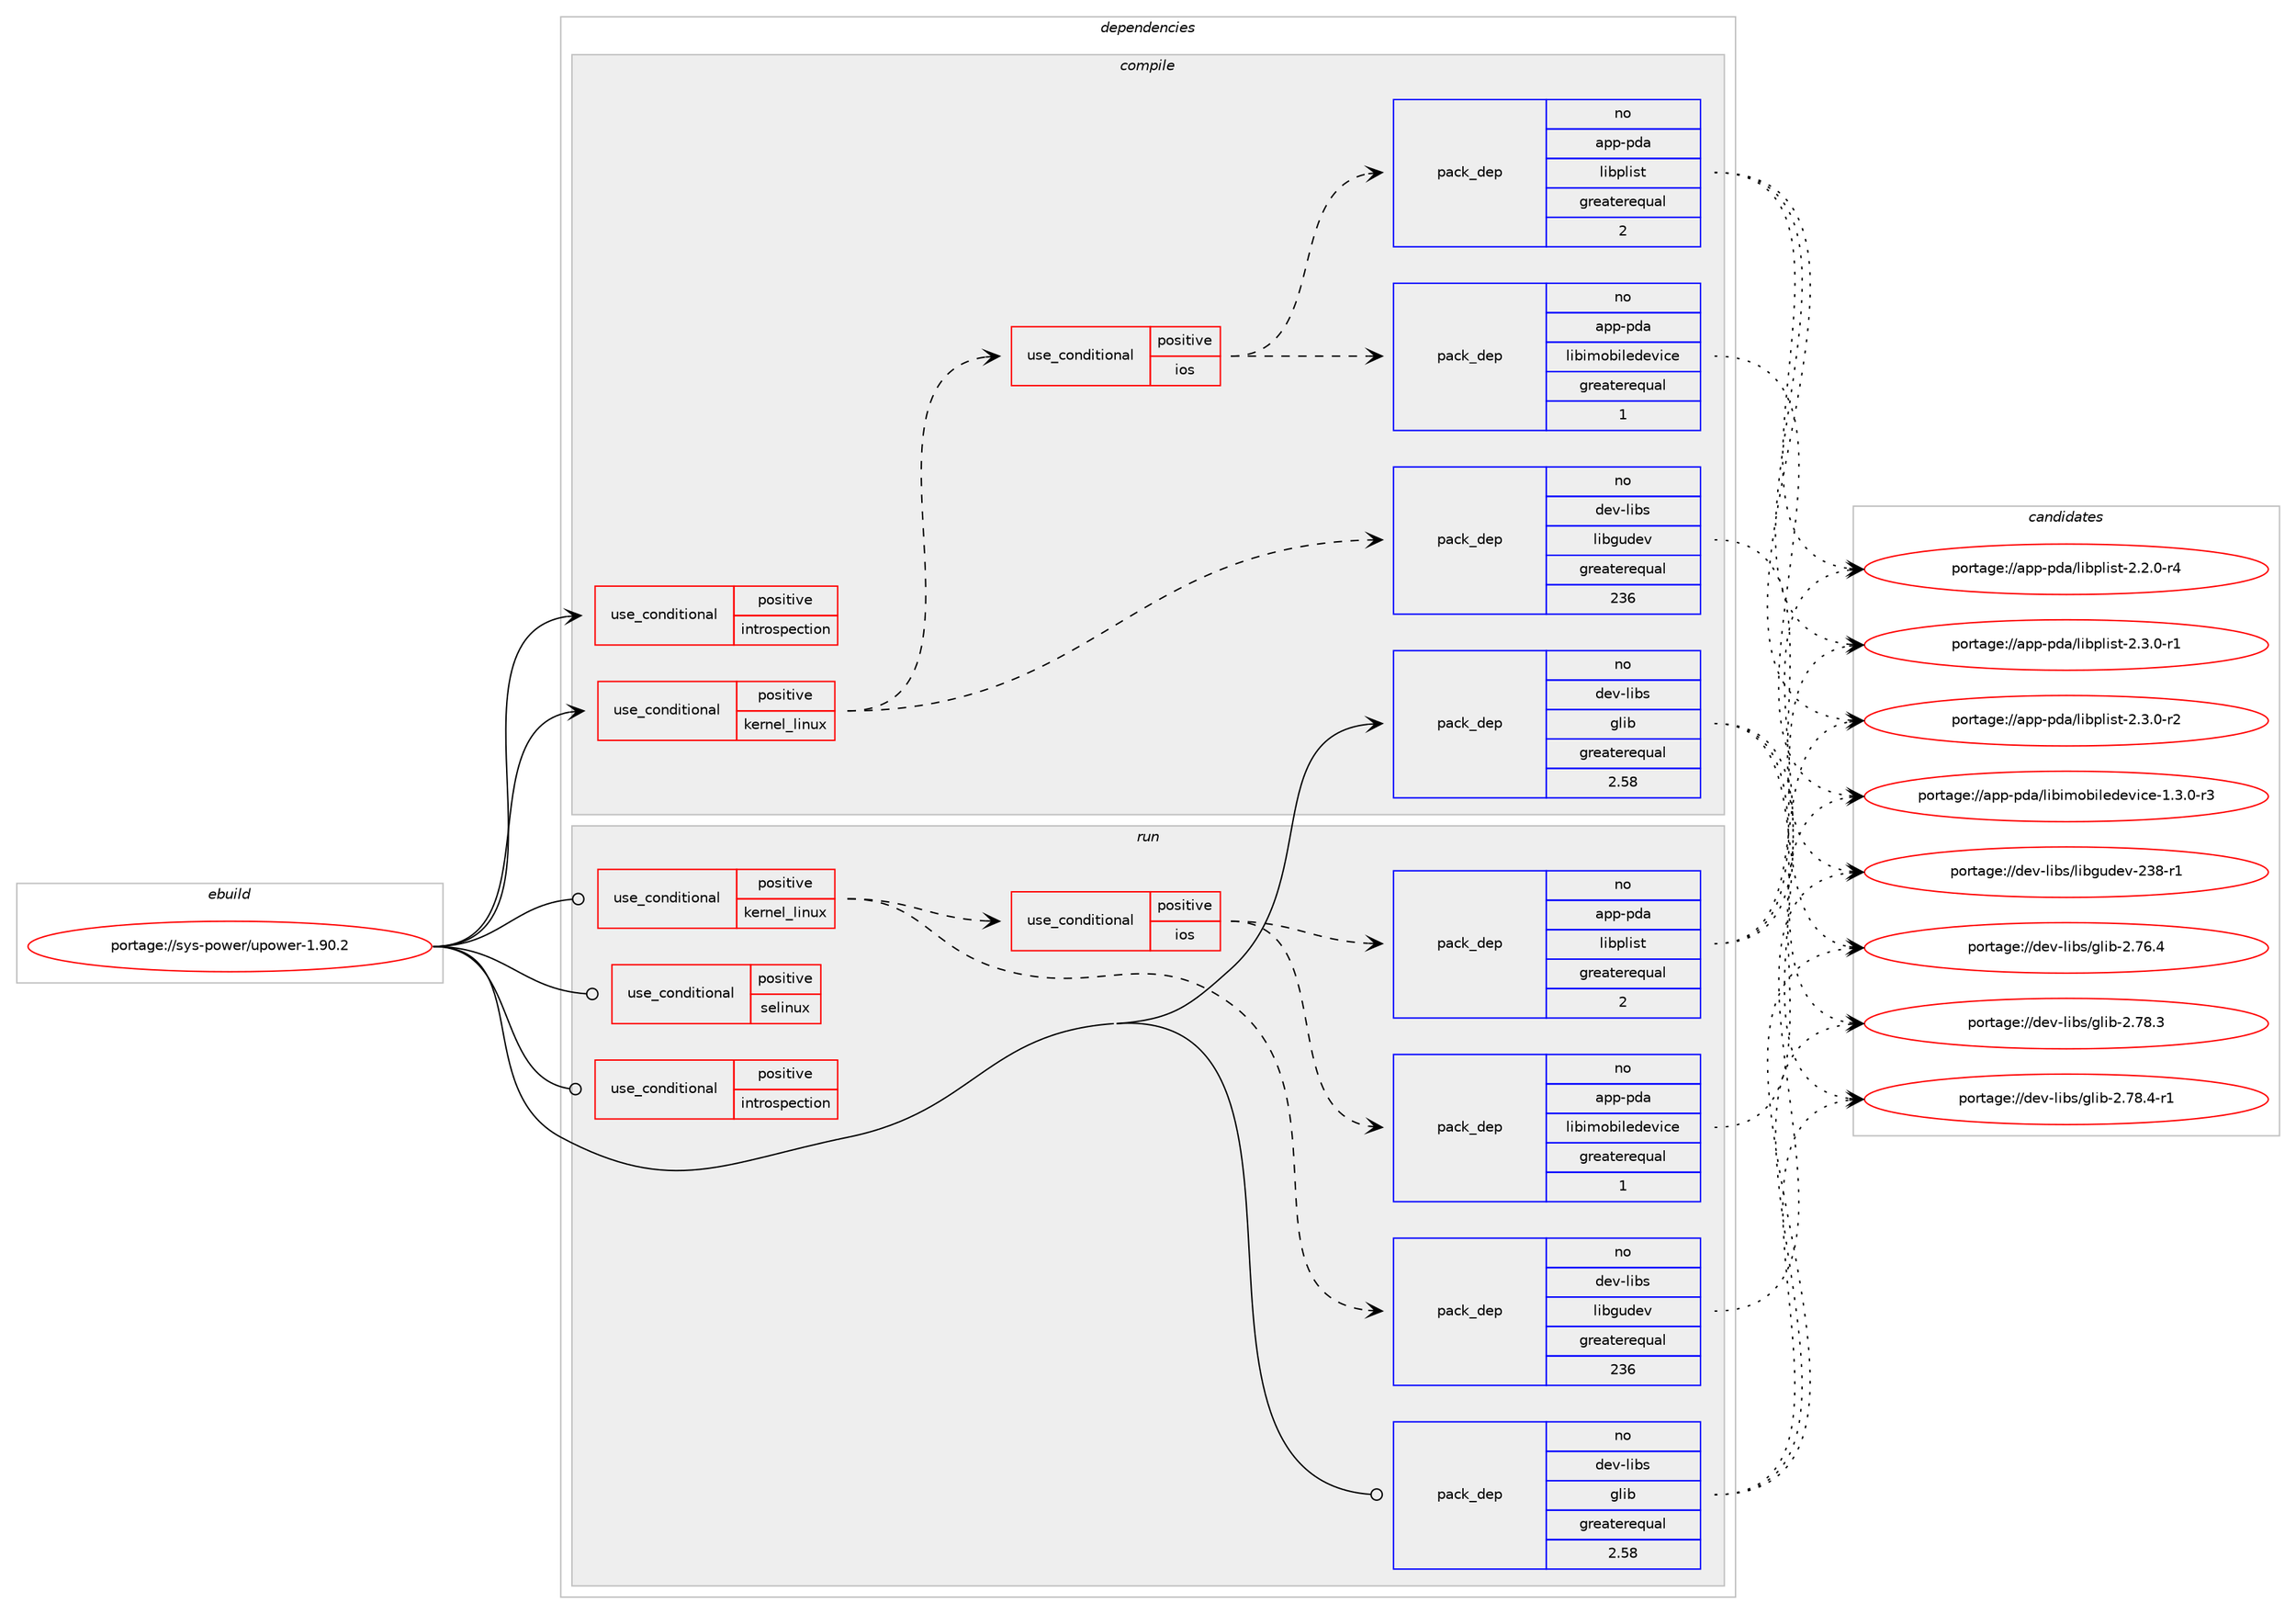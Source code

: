 digraph prolog {

# *************
# Graph options
# *************

newrank=true;
concentrate=true;
compound=true;
graph [rankdir=LR,fontname=Helvetica,fontsize=10,ranksep=1.5];#, ranksep=2.5, nodesep=0.2];
edge  [arrowhead=vee];
node  [fontname=Helvetica,fontsize=10];

# **********
# The ebuild
# **********

subgraph cluster_leftcol {
color=gray;
rank=same;
label=<<i>ebuild</i>>;
id [label="portage://sys-power/upower-1.90.2", color=red, width=4, href="../sys-power/upower-1.90.2.svg"];
}

# ****************
# The dependencies
# ****************

subgraph cluster_midcol {
color=gray;
label=<<i>dependencies</i>>;
subgraph cluster_compile {
fillcolor="#eeeeee";
style=filled;
label=<<i>compile</i>>;
subgraph cond16341 {
dependency24427 [label=<<TABLE BORDER="0" CELLBORDER="1" CELLSPACING="0" CELLPADDING="4"><TR><TD ROWSPAN="3" CELLPADDING="10">use_conditional</TD></TR><TR><TD>positive</TD></TR><TR><TD>introspection</TD></TR></TABLE>>, shape=none, color=red];
# *** BEGIN UNKNOWN DEPENDENCY TYPE (TODO) ***
# dependency24427 -> package_dependency(portage://sys-power/upower-1.90.2,install,no,dev-libs,gobject-introspection,none,[,,],any_same_slot,[])
# *** END UNKNOWN DEPENDENCY TYPE (TODO) ***

}
id:e -> dependency24427:w [weight=20,style="solid",arrowhead="vee"];
subgraph cond16342 {
dependency24428 [label=<<TABLE BORDER="0" CELLBORDER="1" CELLSPACING="0" CELLPADDING="4"><TR><TD ROWSPAN="3" CELLPADDING="10">use_conditional</TD></TR><TR><TD>positive</TD></TR><TR><TD>kernel_linux</TD></TR></TABLE>>, shape=none, color=red];
subgraph pack7870 {
dependency24429 [label=<<TABLE BORDER="0" CELLBORDER="1" CELLSPACING="0" CELLPADDING="4" WIDTH="220"><TR><TD ROWSPAN="6" CELLPADDING="30">pack_dep</TD></TR><TR><TD WIDTH="110">no</TD></TR><TR><TD>dev-libs</TD></TR><TR><TD>libgudev</TD></TR><TR><TD>greaterequal</TD></TR><TR><TD>236</TD></TR></TABLE>>, shape=none, color=blue];
}
dependency24428:e -> dependency24429:w [weight=20,style="dashed",arrowhead="vee"];
# *** BEGIN UNKNOWN DEPENDENCY TYPE (TODO) ***
# dependency24428 -> package_dependency(portage://sys-power/upower-1.90.2,install,no,virtual,udev,none,[,,],[],[])
# *** END UNKNOWN DEPENDENCY TYPE (TODO) ***

subgraph cond16343 {
dependency24430 [label=<<TABLE BORDER="0" CELLBORDER="1" CELLSPACING="0" CELLPADDING="4"><TR><TD ROWSPAN="3" CELLPADDING="10">use_conditional</TD></TR><TR><TD>positive</TD></TR><TR><TD>ios</TD></TR></TABLE>>, shape=none, color=red];
subgraph pack7871 {
dependency24431 [label=<<TABLE BORDER="0" CELLBORDER="1" CELLSPACING="0" CELLPADDING="4" WIDTH="220"><TR><TD ROWSPAN="6" CELLPADDING="30">pack_dep</TD></TR><TR><TD WIDTH="110">no</TD></TR><TR><TD>app-pda</TD></TR><TR><TD>libimobiledevice</TD></TR><TR><TD>greaterequal</TD></TR><TR><TD>1</TD></TR></TABLE>>, shape=none, color=blue];
}
dependency24430:e -> dependency24431:w [weight=20,style="dashed",arrowhead="vee"];
subgraph pack7872 {
dependency24432 [label=<<TABLE BORDER="0" CELLBORDER="1" CELLSPACING="0" CELLPADDING="4" WIDTH="220"><TR><TD ROWSPAN="6" CELLPADDING="30">pack_dep</TD></TR><TR><TD WIDTH="110">no</TD></TR><TR><TD>app-pda</TD></TR><TR><TD>libplist</TD></TR><TR><TD>greaterequal</TD></TR><TR><TD>2</TD></TR></TABLE>>, shape=none, color=blue];
}
dependency24430:e -> dependency24432:w [weight=20,style="dashed",arrowhead="vee"];
}
dependency24428:e -> dependency24430:w [weight=20,style="dashed",arrowhead="vee"];
}
id:e -> dependency24428:w [weight=20,style="solid",arrowhead="vee"];
subgraph pack7873 {
dependency24433 [label=<<TABLE BORDER="0" CELLBORDER="1" CELLSPACING="0" CELLPADDING="4" WIDTH="220"><TR><TD ROWSPAN="6" CELLPADDING="30">pack_dep</TD></TR><TR><TD WIDTH="110">no</TD></TR><TR><TD>dev-libs</TD></TR><TR><TD>glib</TD></TR><TR><TD>greaterequal</TD></TR><TR><TD>2.58</TD></TR></TABLE>>, shape=none, color=blue];
}
id:e -> dependency24433:w [weight=20,style="solid",arrowhead="vee"];
# *** BEGIN UNKNOWN DEPENDENCY TYPE (TODO) ***
# id -> package_dependency(portage://sys-power/upower-1.90.2,install,no,sys-apps,dbus,none,[,,],any_same_slot,[])
# *** END UNKNOWN DEPENDENCY TYPE (TODO) ***

}
subgraph cluster_compileandrun {
fillcolor="#eeeeee";
style=filled;
label=<<i>compile and run</i>>;
}
subgraph cluster_run {
fillcolor="#eeeeee";
style=filled;
label=<<i>run</i>>;
subgraph cond16344 {
dependency24434 [label=<<TABLE BORDER="0" CELLBORDER="1" CELLSPACING="0" CELLPADDING="4"><TR><TD ROWSPAN="3" CELLPADDING="10">use_conditional</TD></TR><TR><TD>positive</TD></TR><TR><TD>introspection</TD></TR></TABLE>>, shape=none, color=red];
# *** BEGIN UNKNOWN DEPENDENCY TYPE (TODO) ***
# dependency24434 -> package_dependency(portage://sys-power/upower-1.90.2,run,no,dev-libs,gobject-introspection,none,[,,],any_same_slot,[])
# *** END UNKNOWN DEPENDENCY TYPE (TODO) ***

}
id:e -> dependency24434:w [weight=20,style="solid",arrowhead="odot"];
subgraph cond16345 {
dependency24435 [label=<<TABLE BORDER="0" CELLBORDER="1" CELLSPACING="0" CELLPADDING="4"><TR><TD ROWSPAN="3" CELLPADDING="10">use_conditional</TD></TR><TR><TD>positive</TD></TR><TR><TD>kernel_linux</TD></TR></TABLE>>, shape=none, color=red];
subgraph pack7874 {
dependency24436 [label=<<TABLE BORDER="0" CELLBORDER="1" CELLSPACING="0" CELLPADDING="4" WIDTH="220"><TR><TD ROWSPAN="6" CELLPADDING="30">pack_dep</TD></TR><TR><TD WIDTH="110">no</TD></TR><TR><TD>dev-libs</TD></TR><TR><TD>libgudev</TD></TR><TR><TD>greaterequal</TD></TR><TR><TD>236</TD></TR></TABLE>>, shape=none, color=blue];
}
dependency24435:e -> dependency24436:w [weight=20,style="dashed",arrowhead="vee"];
# *** BEGIN UNKNOWN DEPENDENCY TYPE (TODO) ***
# dependency24435 -> package_dependency(portage://sys-power/upower-1.90.2,run,no,virtual,udev,none,[,,],[],[])
# *** END UNKNOWN DEPENDENCY TYPE (TODO) ***

subgraph cond16346 {
dependency24437 [label=<<TABLE BORDER="0" CELLBORDER="1" CELLSPACING="0" CELLPADDING="4"><TR><TD ROWSPAN="3" CELLPADDING="10">use_conditional</TD></TR><TR><TD>positive</TD></TR><TR><TD>ios</TD></TR></TABLE>>, shape=none, color=red];
subgraph pack7875 {
dependency24438 [label=<<TABLE BORDER="0" CELLBORDER="1" CELLSPACING="0" CELLPADDING="4" WIDTH="220"><TR><TD ROWSPAN="6" CELLPADDING="30">pack_dep</TD></TR><TR><TD WIDTH="110">no</TD></TR><TR><TD>app-pda</TD></TR><TR><TD>libimobiledevice</TD></TR><TR><TD>greaterequal</TD></TR><TR><TD>1</TD></TR></TABLE>>, shape=none, color=blue];
}
dependency24437:e -> dependency24438:w [weight=20,style="dashed",arrowhead="vee"];
subgraph pack7876 {
dependency24439 [label=<<TABLE BORDER="0" CELLBORDER="1" CELLSPACING="0" CELLPADDING="4" WIDTH="220"><TR><TD ROWSPAN="6" CELLPADDING="30">pack_dep</TD></TR><TR><TD WIDTH="110">no</TD></TR><TR><TD>app-pda</TD></TR><TR><TD>libplist</TD></TR><TR><TD>greaterequal</TD></TR><TR><TD>2</TD></TR></TABLE>>, shape=none, color=blue];
}
dependency24437:e -> dependency24439:w [weight=20,style="dashed",arrowhead="vee"];
}
dependency24435:e -> dependency24437:w [weight=20,style="dashed",arrowhead="vee"];
}
id:e -> dependency24435:w [weight=20,style="solid",arrowhead="odot"];
subgraph cond16347 {
dependency24440 [label=<<TABLE BORDER="0" CELLBORDER="1" CELLSPACING="0" CELLPADDING="4"><TR><TD ROWSPAN="3" CELLPADDING="10">use_conditional</TD></TR><TR><TD>positive</TD></TR><TR><TD>selinux</TD></TR></TABLE>>, shape=none, color=red];
# *** BEGIN UNKNOWN DEPENDENCY TYPE (TODO) ***
# dependency24440 -> package_dependency(portage://sys-power/upower-1.90.2,run,no,sec-policy,selinux-devicekit,none,[,,],[],[])
# *** END UNKNOWN DEPENDENCY TYPE (TODO) ***

}
id:e -> dependency24440:w [weight=20,style="solid",arrowhead="odot"];
subgraph pack7877 {
dependency24441 [label=<<TABLE BORDER="0" CELLBORDER="1" CELLSPACING="0" CELLPADDING="4" WIDTH="220"><TR><TD ROWSPAN="6" CELLPADDING="30">pack_dep</TD></TR><TR><TD WIDTH="110">no</TD></TR><TR><TD>dev-libs</TD></TR><TR><TD>glib</TD></TR><TR><TD>greaterequal</TD></TR><TR><TD>2.58</TD></TR></TABLE>>, shape=none, color=blue];
}
id:e -> dependency24441:w [weight=20,style="solid",arrowhead="odot"];
# *** BEGIN UNKNOWN DEPENDENCY TYPE (TODO) ***
# id -> package_dependency(portage://sys-power/upower-1.90.2,run,no,sys-apps,dbus,none,[,,],any_same_slot,[])
# *** END UNKNOWN DEPENDENCY TYPE (TODO) ***

}
}

# **************
# The candidates
# **************

subgraph cluster_choices {
rank=same;
color=gray;
label=<<i>candidates</i>>;

subgraph choice7870 {
color=black;
nodesep=1;
choice10010111845108105981154710810598103117100101118455051564511449 [label="portage://dev-libs/libgudev-238-r1", color=red, width=4,href="../dev-libs/libgudev-238-r1.svg"];
dependency24429:e -> choice10010111845108105981154710810598103117100101118455051564511449:w [style=dotted,weight="100"];
}
subgraph choice7871 {
color=black;
nodesep=1;
choice971121124511210097471081059810510911198105108101100101118105991014549465146484511451 [label="portage://app-pda/libimobiledevice-1.3.0-r3", color=red, width=4,href="../app-pda/libimobiledevice-1.3.0-r3.svg"];
dependency24431:e -> choice971121124511210097471081059810510911198105108101100101118105991014549465146484511451:w [style=dotted,weight="100"];
}
subgraph choice7872 {
color=black;
nodesep=1;
choice97112112451121009747108105981121081051151164550465046484511452 [label="portage://app-pda/libplist-2.2.0-r4", color=red, width=4,href="../app-pda/libplist-2.2.0-r4.svg"];
choice97112112451121009747108105981121081051151164550465146484511449 [label="portage://app-pda/libplist-2.3.0-r1", color=red, width=4,href="../app-pda/libplist-2.3.0-r1.svg"];
choice97112112451121009747108105981121081051151164550465146484511450 [label="portage://app-pda/libplist-2.3.0-r2", color=red, width=4,href="../app-pda/libplist-2.3.0-r2.svg"];
dependency24432:e -> choice97112112451121009747108105981121081051151164550465046484511452:w [style=dotted,weight="100"];
dependency24432:e -> choice97112112451121009747108105981121081051151164550465146484511449:w [style=dotted,weight="100"];
dependency24432:e -> choice97112112451121009747108105981121081051151164550465146484511450:w [style=dotted,weight="100"];
}
subgraph choice7873 {
color=black;
nodesep=1;
choice1001011184510810598115471031081059845504655544652 [label="portage://dev-libs/glib-2.76.4", color=red, width=4,href="../dev-libs/glib-2.76.4.svg"];
choice1001011184510810598115471031081059845504655564651 [label="portage://dev-libs/glib-2.78.3", color=red, width=4,href="../dev-libs/glib-2.78.3.svg"];
choice10010111845108105981154710310810598455046555646524511449 [label="portage://dev-libs/glib-2.78.4-r1", color=red, width=4,href="../dev-libs/glib-2.78.4-r1.svg"];
dependency24433:e -> choice1001011184510810598115471031081059845504655544652:w [style=dotted,weight="100"];
dependency24433:e -> choice1001011184510810598115471031081059845504655564651:w [style=dotted,weight="100"];
dependency24433:e -> choice10010111845108105981154710310810598455046555646524511449:w [style=dotted,weight="100"];
}
subgraph choice7874 {
color=black;
nodesep=1;
choice10010111845108105981154710810598103117100101118455051564511449 [label="portage://dev-libs/libgudev-238-r1", color=red, width=4,href="../dev-libs/libgudev-238-r1.svg"];
dependency24436:e -> choice10010111845108105981154710810598103117100101118455051564511449:w [style=dotted,weight="100"];
}
subgraph choice7875 {
color=black;
nodesep=1;
choice971121124511210097471081059810510911198105108101100101118105991014549465146484511451 [label="portage://app-pda/libimobiledevice-1.3.0-r3", color=red, width=4,href="../app-pda/libimobiledevice-1.3.0-r3.svg"];
dependency24438:e -> choice971121124511210097471081059810510911198105108101100101118105991014549465146484511451:w [style=dotted,weight="100"];
}
subgraph choice7876 {
color=black;
nodesep=1;
choice97112112451121009747108105981121081051151164550465046484511452 [label="portage://app-pda/libplist-2.2.0-r4", color=red, width=4,href="../app-pda/libplist-2.2.0-r4.svg"];
choice97112112451121009747108105981121081051151164550465146484511449 [label="portage://app-pda/libplist-2.3.0-r1", color=red, width=4,href="../app-pda/libplist-2.3.0-r1.svg"];
choice97112112451121009747108105981121081051151164550465146484511450 [label="portage://app-pda/libplist-2.3.0-r2", color=red, width=4,href="../app-pda/libplist-2.3.0-r2.svg"];
dependency24439:e -> choice97112112451121009747108105981121081051151164550465046484511452:w [style=dotted,weight="100"];
dependency24439:e -> choice97112112451121009747108105981121081051151164550465146484511449:w [style=dotted,weight="100"];
dependency24439:e -> choice97112112451121009747108105981121081051151164550465146484511450:w [style=dotted,weight="100"];
}
subgraph choice7877 {
color=black;
nodesep=1;
choice1001011184510810598115471031081059845504655544652 [label="portage://dev-libs/glib-2.76.4", color=red, width=4,href="../dev-libs/glib-2.76.4.svg"];
choice1001011184510810598115471031081059845504655564651 [label="portage://dev-libs/glib-2.78.3", color=red, width=4,href="../dev-libs/glib-2.78.3.svg"];
choice10010111845108105981154710310810598455046555646524511449 [label="portage://dev-libs/glib-2.78.4-r1", color=red, width=4,href="../dev-libs/glib-2.78.4-r1.svg"];
dependency24441:e -> choice1001011184510810598115471031081059845504655544652:w [style=dotted,weight="100"];
dependency24441:e -> choice1001011184510810598115471031081059845504655564651:w [style=dotted,weight="100"];
dependency24441:e -> choice10010111845108105981154710310810598455046555646524511449:w [style=dotted,weight="100"];
}
}

}
